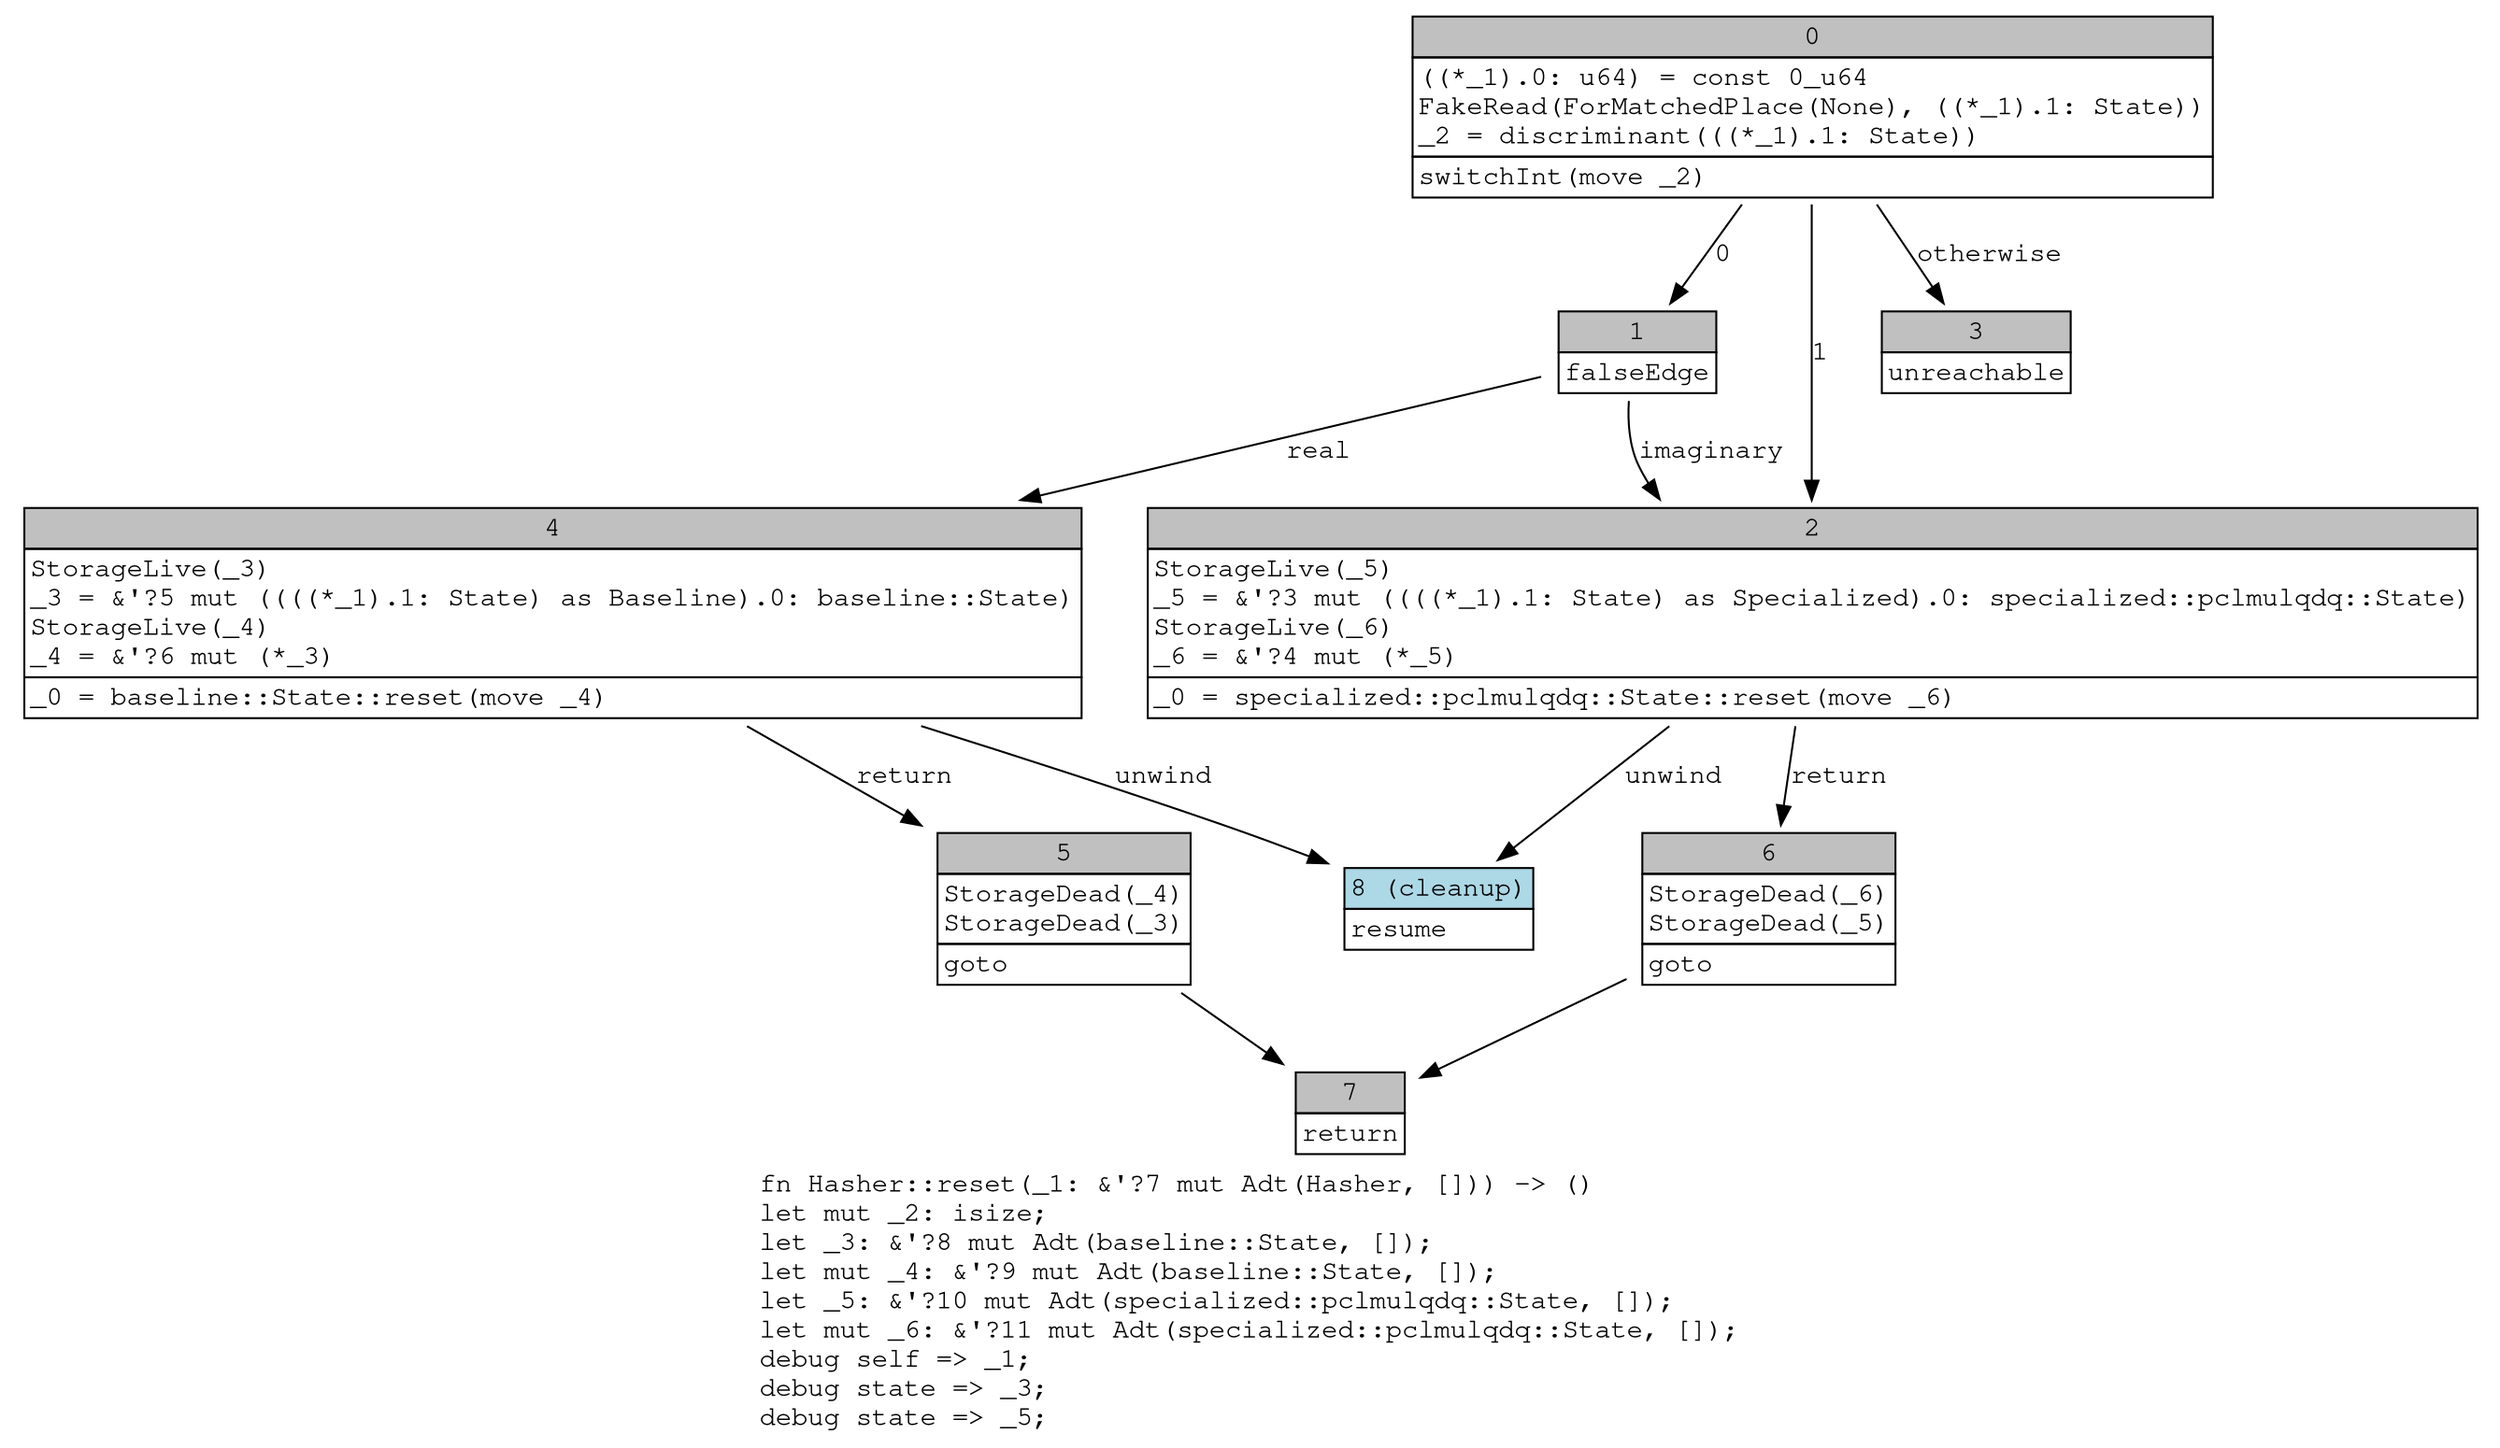 digraph Mir_0_43 {
    graph [fontname="Courier, monospace"];
    node [fontname="Courier, monospace"];
    edge [fontname="Courier, monospace"];
    label=<fn Hasher::reset(_1: &amp;'?7 mut Adt(Hasher, [])) -&gt; ()<br align="left"/>let mut _2: isize;<br align="left"/>let _3: &amp;'?8 mut Adt(baseline::State, []);<br align="left"/>let mut _4: &amp;'?9 mut Adt(baseline::State, []);<br align="left"/>let _5: &amp;'?10 mut Adt(specialized::pclmulqdq::State, []);<br align="left"/>let mut _6: &amp;'?11 mut Adt(specialized::pclmulqdq::State, []);<br align="left"/>debug self =&gt; _1;<br align="left"/>debug state =&gt; _3;<br align="left"/>debug state =&gt; _5;<br align="left"/>>;
    bb0__0_43 [shape="none", label=<<table border="0" cellborder="1" cellspacing="0"><tr><td bgcolor="gray" align="center" colspan="1">0</td></tr><tr><td align="left" balign="left">((*_1).0: u64) = const 0_u64<br/>FakeRead(ForMatchedPlace(None), ((*_1).1: State))<br/>_2 = discriminant(((*_1).1: State))<br/></td></tr><tr><td align="left">switchInt(move _2)</td></tr></table>>];
    bb1__0_43 [shape="none", label=<<table border="0" cellborder="1" cellspacing="0"><tr><td bgcolor="gray" align="center" colspan="1">1</td></tr><tr><td align="left">falseEdge</td></tr></table>>];
    bb2__0_43 [shape="none", label=<<table border="0" cellborder="1" cellspacing="0"><tr><td bgcolor="gray" align="center" colspan="1">2</td></tr><tr><td align="left" balign="left">StorageLive(_5)<br/>_5 = &amp;'?3 mut ((((*_1).1: State) as Specialized).0: specialized::pclmulqdq::State)<br/>StorageLive(_6)<br/>_6 = &amp;'?4 mut (*_5)<br/></td></tr><tr><td align="left">_0 = specialized::pclmulqdq::State::reset(move _6)</td></tr></table>>];
    bb3__0_43 [shape="none", label=<<table border="0" cellborder="1" cellspacing="0"><tr><td bgcolor="gray" align="center" colspan="1">3</td></tr><tr><td align="left">unreachable</td></tr></table>>];
    bb4__0_43 [shape="none", label=<<table border="0" cellborder="1" cellspacing="0"><tr><td bgcolor="gray" align="center" colspan="1">4</td></tr><tr><td align="left" balign="left">StorageLive(_3)<br/>_3 = &amp;'?5 mut ((((*_1).1: State) as Baseline).0: baseline::State)<br/>StorageLive(_4)<br/>_4 = &amp;'?6 mut (*_3)<br/></td></tr><tr><td align="left">_0 = baseline::State::reset(move _4)</td></tr></table>>];
    bb5__0_43 [shape="none", label=<<table border="0" cellborder="1" cellspacing="0"><tr><td bgcolor="gray" align="center" colspan="1">5</td></tr><tr><td align="left" balign="left">StorageDead(_4)<br/>StorageDead(_3)<br/></td></tr><tr><td align="left">goto</td></tr></table>>];
    bb6__0_43 [shape="none", label=<<table border="0" cellborder="1" cellspacing="0"><tr><td bgcolor="gray" align="center" colspan="1">6</td></tr><tr><td align="left" balign="left">StorageDead(_6)<br/>StorageDead(_5)<br/></td></tr><tr><td align="left">goto</td></tr></table>>];
    bb7__0_43 [shape="none", label=<<table border="0" cellborder="1" cellspacing="0"><tr><td bgcolor="gray" align="center" colspan="1">7</td></tr><tr><td align="left">return</td></tr></table>>];
    bb8__0_43 [shape="none", label=<<table border="0" cellborder="1" cellspacing="0"><tr><td bgcolor="lightblue" align="center" colspan="1">8 (cleanup)</td></tr><tr><td align="left">resume</td></tr></table>>];
    bb0__0_43 -> bb1__0_43 [label="0"];
    bb0__0_43 -> bb2__0_43 [label="1"];
    bb0__0_43 -> bb3__0_43 [label="otherwise"];
    bb1__0_43 -> bb4__0_43 [label="real"];
    bb1__0_43 -> bb2__0_43 [label="imaginary"];
    bb2__0_43 -> bb6__0_43 [label="return"];
    bb2__0_43 -> bb8__0_43 [label="unwind"];
    bb4__0_43 -> bb5__0_43 [label="return"];
    bb4__0_43 -> bb8__0_43 [label="unwind"];
    bb5__0_43 -> bb7__0_43 [label=""];
    bb6__0_43 -> bb7__0_43 [label=""];
}
